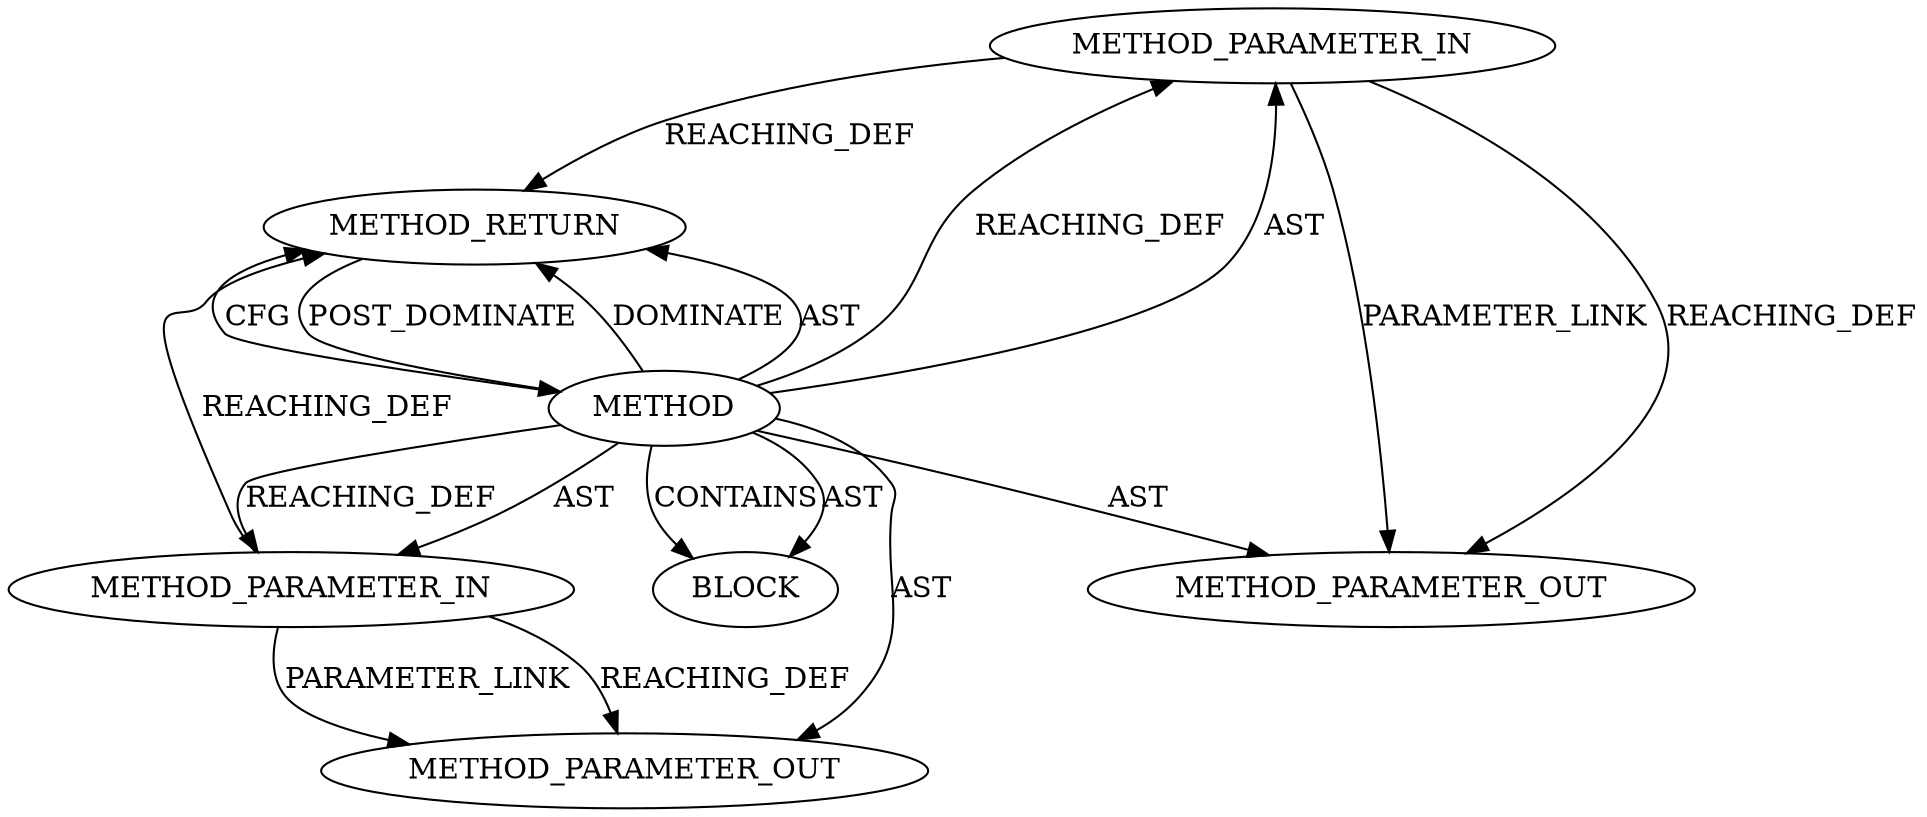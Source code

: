 digraph {
  26202 [label=METHOD_PARAMETER_IN ORDER=2 CODE="p2" IS_VARIADIC=false TYPE_FULL_NAME="ANY" EVALUATION_STRATEGY="BY_VALUE" INDEX=2 NAME="p2"]
  26204 [label=METHOD_RETURN ORDER=2 CODE="RET" TYPE_FULL_NAME="ANY" EVALUATION_STRATEGY="BY_VALUE"]
  26201 [label=METHOD_PARAMETER_IN ORDER=1 CODE="p1" IS_VARIADIC=false TYPE_FULL_NAME="ANY" EVALUATION_STRATEGY="BY_VALUE" INDEX=1 NAME="p1"]
  27479 [label=METHOD_PARAMETER_OUT ORDER=2 CODE="p2" IS_VARIADIC=false TYPE_FULL_NAME="ANY" EVALUATION_STRATEGY="BY_VALUE" INDEX=2 NAME="p2"]
  26203 [label=BLOCK ORDER=1 ARGUMENT_INDEX=1 CODE="<empty>" TYPE_FULL_NAME="ANY"]
  27478 [label=METHOD_PARAMETER_OUT ORDER=1 CODE="p1" IS_VARIADIC=false TYPE_FULL_NAME="ANY" EVALUATION_STRATEGY="BY_VALUE" INDEX=1 NAME="p1"]
  26200 [label=METHOD AST_PARENT_TYPE="NAMESPACE_BLOCK" AST_PARENT_FULL_NAME="<global>" ORDER=0 CODE="<empty>" FULL_NAME="BN_copy" IS_EXTERNAL=true FILENAME="<empty>" SIGNATURE="" NAME="BN_copy"]
  26200 -> 26204 [label=DOMINATE ]
  26201 -> 27478 [label=REACHING_DEF VARIABLE="p1"]
  26200 -> 26202 [label=REACHING_DEF VARIABLE=""]
  26200 -> 26202 [label=AST ]
  26202 -> 27479 [label=PARAMETER_LINK ]
  26200 -> 26201 [label=REACHING_DEF VARIABLE=""]
  26200 -> 26204 [label=AST ]
  26202 -> 27479 [label=REACHING_DEF VARIABLE="p2"]
  26200 -> 26203 [label=CONTAINS ]
  26202 -> 26204 [label=REACHING_DEF VARIABLE="p2"]
  26200 -> 27478 [label=AST ]
  26201 -> 27478 [label=PARAMETER_LINK ]
  26204 -> 26200 [label=POST_DOMINATE ]
  26200 -> 26204 [label=CFG ]
  26200 -> 26201 [label=AST ]
  26201 -> 26204 [label=REACHING_DEF VARIABLE="p1"]
  26200 -> 26203 [label=AST ]
  26200 -> 27479 [label=AST ]
}
